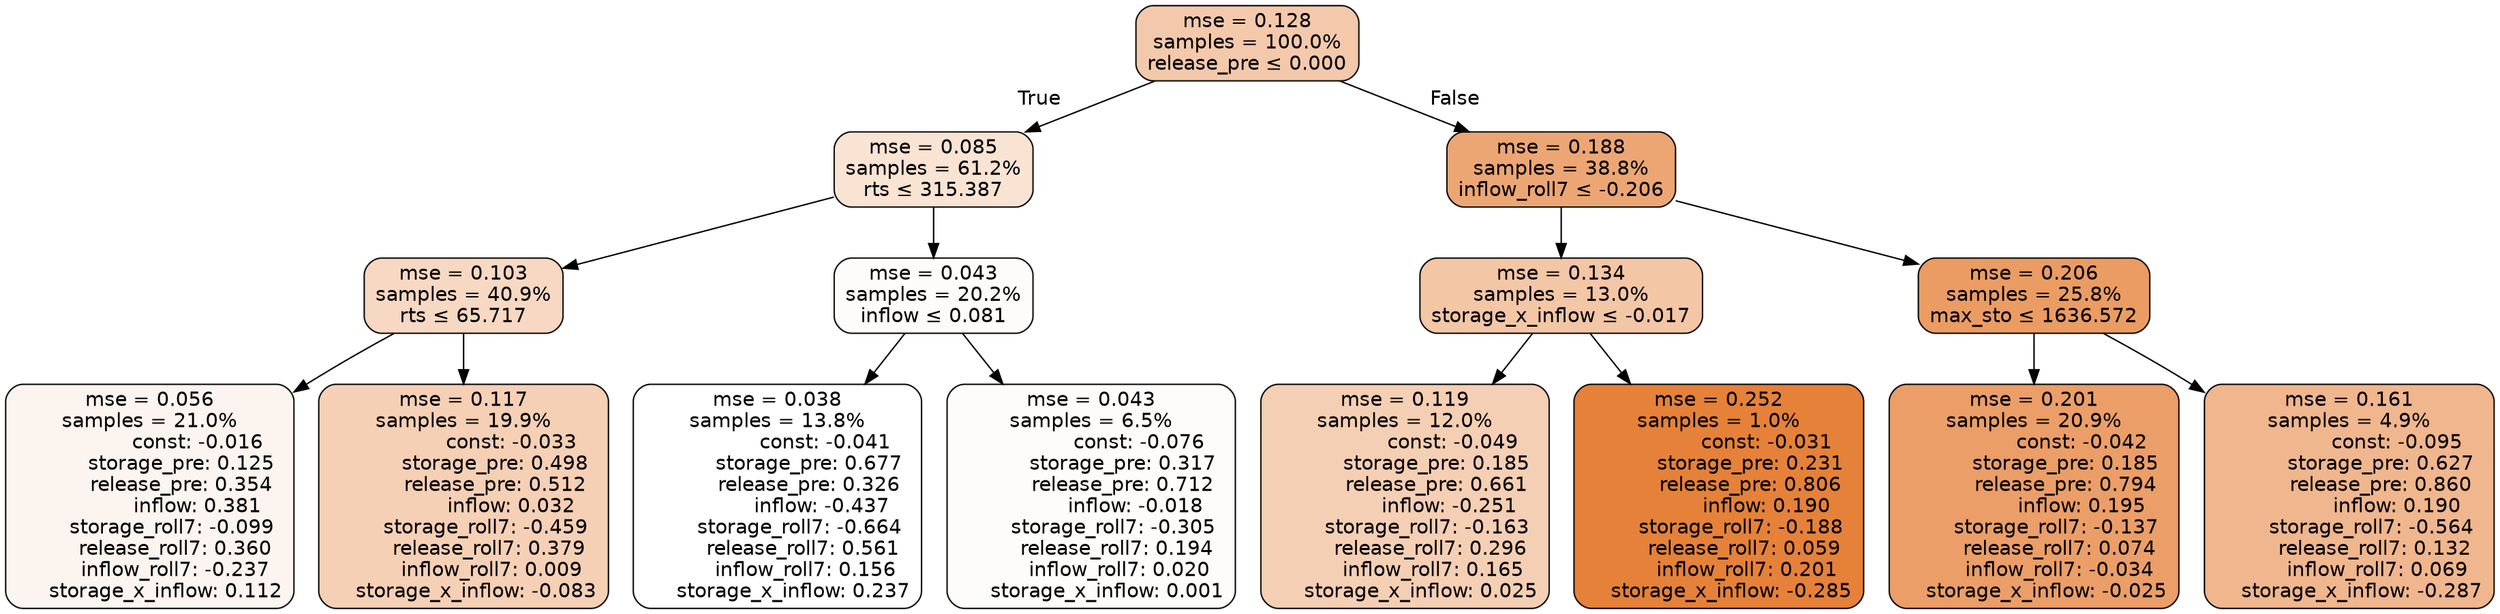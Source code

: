 digraph tree {
bgcolor="transparent"
node [shape=rectangle, style="filled, rounded", color="black", fontname=helvetica] ;
edge [fontname=helvetica] ;
	"0" [label="mse = 0.128
samples = 100.0%
release_pre &le; 0.000", fillcolor="#f4c9ab"]
	"1" [label="mse = 0.085
samples = 61.2%
rts &le; 315.387", fillcolor="#f9e3d3"]
	"2" [label="mse = 0.103
samples = 40.9%
rts &le; 65.717", fillcolor="#f7d8c2"]
	"3" [label="mse = 0.056
samples = 21.0%
               const: -0.016
          storage_pre: 0.125
          release_pre: 0.354
               inflow: 0.381
       storage_roll7: -0.099
        release_roll7: 0.360
        inflow_roll7: -0.237
     storage_x_inflow: 0.112", fillcolor="#fcf4ee"]
	"4" [label="mse = 0.117
samples = 19.9%
               const: -0.033
          storage_pre: 0.498
          release_pre: 0.512
               inflow: 0.032
       storage_roll7: -0.459
        release_roll7: 0.379
         inflow_roll7: 0.009
    storage_x_inflow: -0.083", fillcolor="#f5d0b5"]
	"5" [label="mse = 0.043
samples = 20.2%
inflow &le; 0.081", fillcolor="#fefcfa"]
	"6" [label="mse = 0.038
samples = 13.8%
               const: -0.041
          storage_pre: 0.677
          release_pre: 0.326
              inflow: -0.437
       storage_roll7: -0.664
        release_roll7: 0.561
         inflow_roll7: 0.156
     storage_x_inflow: 0.237", fillcolor="#ffffff"]
	"7" [label="mse = 0.043
samples = 6.5%
               const: -0.076
          storage_pre: 0.317
          release_pre: 0.712
              inflow: -0.018
       storage_roll7: -0.305
        release_roll7: 0.194
         inflow_roll7: 0.020
     storage_x_inflow: 0.001", fillcolor="#fefcfa"]
	"8" [label="mse = 0.188
samples = 38.8%
inflow_roll7 &le; -0.206", fillcolor="#eca673"]
	"9" [label="mse = 0.134
samples = 13.0%
storage_x_inflow &le; -0.017", fillcolor="#f3c6a6"]
	"10" [label="mse = 0.119
samples = 12.0%
               const: -0.049
          storage_pre: 0.185
          release_pre: 0.661
              inflow: -0.251
       storage_roll7: -0.163
        release_roll7: 0.296
         inflow_roll7: 0.165
     storage_x_inflow: 0.025", fillcolor="#f5cfb3"]
	"11" [label="mse = 0.252
samples = 1.0%
               const: -0.031
          storage_pre: 0.231
          release_pre: 0.806
               inflow: 0.190
       storage_roll7: -0.188
        release_roll7: 0.059
         inflow_roll7: 0.201
    storage_x_inflow: -0.285", fillcolor="#e58139"]
	"12" [label="mse = 0.206
samples = 25.8%
max_sto &le; 1636.572", fillcolor="#ea9c63"]
	"13" [label="mse = 0.201
samples = 20.9%
               const: -0.042
          storage_pre: 0.185
          release_pre: 0.794
               inflow: 0.195
       storage_roll7: -0.137
        release_roll7: 0.074
        inflow_roll7: -0.034
    storage_x_inflow: -0.025", fillcolor="#eb9e67"]
	"14" [label="mse = 0.161
samples = 4.9%
               const: -0.095
          storage_pre: 0.627
          release_pre: 0.860
               inflow: 0.190
       storage_roll7: -0.564
        release_roll7: 0.132
         inflow_roll7: 0.069
    storage_x_inflow: -0.287", fillcolor="#f0b68d"]

	"0" -> "1" [labeldistance=2.5, labelangle=45, headlabel="True"]
	"1" -> "2"
	"2" -> "3"
	"2" -> "4"
	"1" -> "5"
	"5" -> "6"
	"5" -> "7"
	"0" -> "8" [labeldistance=2.5, labelangle=-45, headlabel="False"]
	"8" -> "9"
	"9" -> "10"
	"9" -> "11"
	"8" -> "12"
	"12" -> "13"
	"12" -> "14"
}